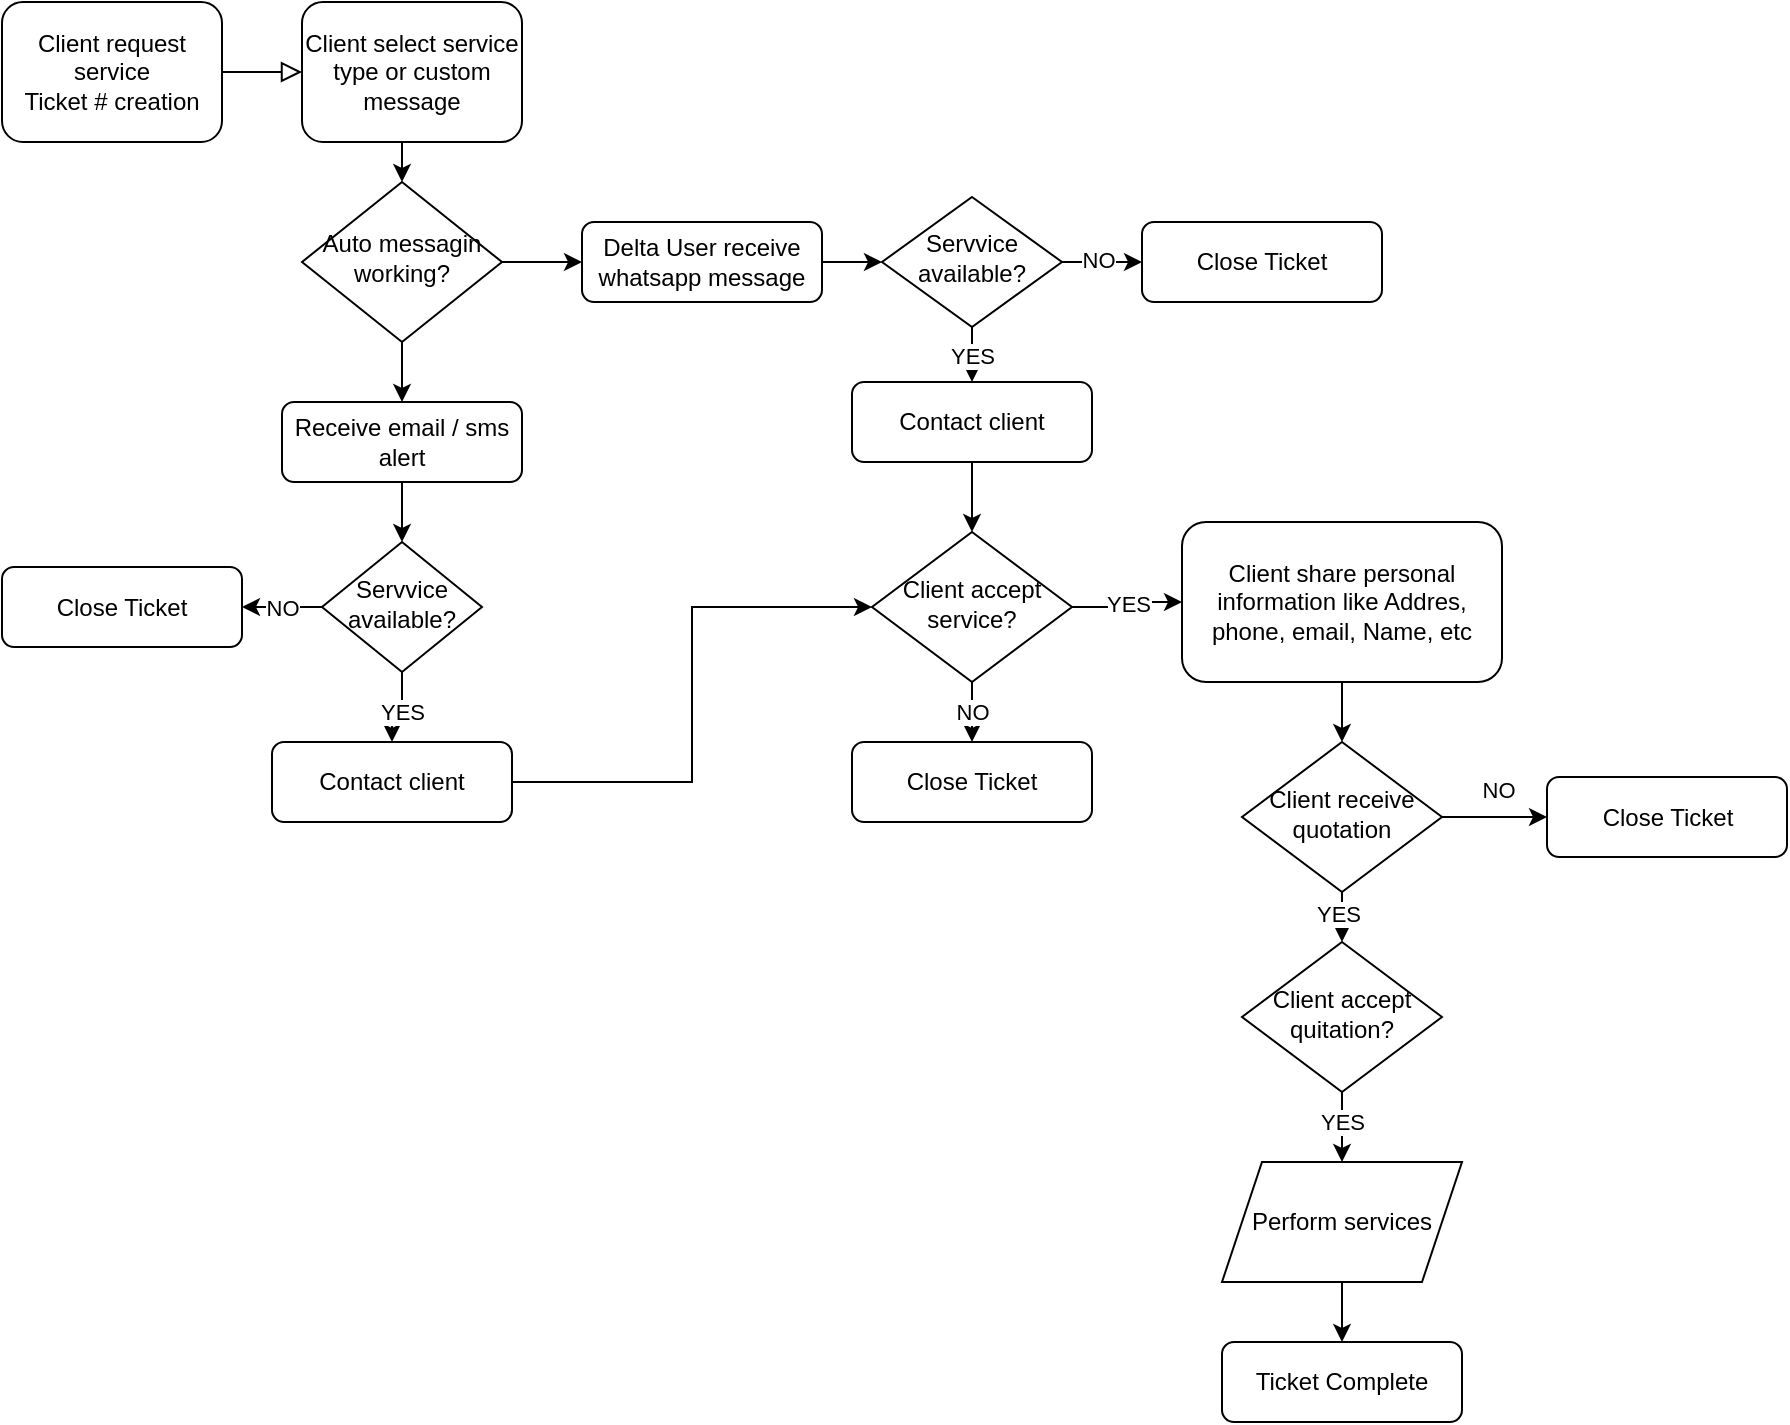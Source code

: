 <mxfile version="25.0.3">
  <diagram id="C5RBs43oDa-KdzZeNtuy" name="Page-1">
    <mxGraphModel dx="1674" dy="772" grid="1" gridSize="10" guides="1" tooltips="1" connect="1" arrows="1" fold="1" page="1" pageScale="1" pageWidth="827" pageHeight="1169" math="0" shadow="0">
      <root>
        <mxCell id="WIyWlLk6GJQsqaUBKTNV-0" />
        <mxCell id="WIyWlLk6GJQsqaUBKTNV-1" parent="WIyWlLk6GJQsqaUBKTNV-0" />
        <mxCell id="WIyWlLk6GJQsqaUBKTNV-2" value="" style="rounded=0;html=1;jettySize=auto;orthogonalLoop=1;fontSize=11;endArrow=block;endFill=0;endSize=8;strokeWidth=1;shadow=0;labelBackgroundColor=none;edgeStyle=orthogonalEdgeStyle;entryX=0;entryY=0.5;entryDx=0;entryDy=0;" parent="WIyWlLk6GJQsqaUBKTNV-1" source="WIyWlLk6GJQsqaUBKTNV-3" target="zZMZ-2qeAyGzSsLoZhNn-19" edge="1">
          <mxGeometry relative="1" as="geometry">
            <mxPoint x="155" y="90" as="targetPoint" />
          </mxGeometry>
        </mxCell>
        <mxCell id="WIyWlLk6GJQsqaUBKTNV-3" value="Client request service&lt;br&gt;Ticket # creation" style="rounded=1;whiteSpace=wrap;html=1;fontSize=12;glass=0;strokeWidth=1;shadow=0;" parent="WIyWlLk6GJQsqaUBKTNV-1" vertex="1">
          <mxGeometry x="10" y="10" width="110" height="70" as="geometry" />
        </mxCell>
        <mxCell id="zZMZ-2qeAyGzSsLoZhNn-25" style="edgeStyle=orthogonalEdgeStyle;rounded=0;orthogonalLoop=1;jettySize=auto;html=1;entryX=0.5;entryY=0;entryDx=0;entryDy=0;" edge="1" parent="WIyWlLk6GJQsqaUBKTNV-1" source="WIyWlLk6GJQsqaUBKTNV-6" target="WIyWlLk6GJQsqaUBKTNV-12">
          <mxGeometry relative="1" as="geometry" />
        </mxCell>
        <mxCell id="zZMZ-2qeAyGzSsLoZhNn-27" style="edgeStyle=orthogonalEdgeStyle;rounded=0;orthogonalLoop=1;jettySize=auto;html=1;entryX=0;entryY=0.5;entryDx=0;entryDy=0;" edge="1" parent="WIyWlLk6GJQsqaUBKTNV-1" source="WIyWlLk6GJQsqaUBKTNV-6" target="WIyWlLk6GJQsqaUBKTNV-7">
          <mxGeometry relative="1" as="geometry" />
        </mxCell>
        <mxCell id="WIyWlLk6GJQsqaUBKTNV-6" value="Auto messagin working?" style="rhombus;whiteSpace=wrap;html=1;shadow=0;fontFamily=Helvetica;fontSize=12;align=center;strokeWidth=1;spacing=6;spacingTop=-4;" parent="WIyWlLk6GJQsqaUBKTNV-1" vertex="1">
          <mxGeometry x="160" y="100" width="100" height="80" as="geometry" />
        </mxCell>
        <mxCell id="zZMZ-2qeAyGzSsLoZhNn-29" style="edgeStyle=orthogonalEdgeStyle;rounded=0;orthogonalLoop=1;jettySize=auto;html=1;" edge="1" parent="WIyWlLk6GJQsqaUBKTNV-1" source="WIyWlLk6GJQsqaUBKTNV-7" target="zZMZ-2qeAyGzSsLoZhNn-28">
          <mxGeometry relative="1" as="geometry" />
        </mxCell>
        <mxCell id="WIyWlLk6GJQsqaUBKTNV-7" value="Delta User receive whatsapp message" style="rounded=1;whiteSpace=wrap;html=1;fontSize=12;glass=0;strokeWidth=1;shadow=0;" parent="WIyWlLk6GJQsqaUBKTNV-1" vertex="1">
          <mxGeometry x="300" y="120" width="120" height="40" as="geometry" />
        </mxCell>
        <mxCell id="zZMZ-2qeAyGzSsLoZhNn-56" style="edgeStyle=orthogonalEdgeStyle;rounded=0;orthogonalLoop=1;jettySize=auto;html=1;entryX=0;entryY=0.5;entryDx=0;entryDy=0;" edge="1" parent="WIyWlLk6GJQsqaUBKTNV-1" source="WIyWlLk6GJQsqaUBKTNV-11" target="zZMZ-2qeAyGzSsLoZhNn-12">
          <mxGeometry relative="1" as="geometry" />
        </mxCell>
        <mxCell id="WIyWlLk6GJQsqaUBKTNV-11" value="Contact client" style="rounded=1;whiteSpace=wrap;html=1;fontSize=12;glass=0;strokeWidth=1;shadow=0;" parent="WIyWlLk6GJQsqaUBKTNV-1" vertex="1">
          <mxGeometry x="145" y="380" width="120" height="40" as="geometry" />
        </mxCell>
        <mxCell id="zZMZ-2qeAyGzSsLoZhNn-30" style="edgeStyle=orthogonalEdgeStyle;rounded=0;orthogonalLoop=1;jettySize=auto;html=1;exitX=0.5;exitY=1;exitDx=0;exitDy=0;entryX=0.5;entryY=0;entryDx=0;entryDy=0;" edge="1" parent="WIyWlLk6GJQsqaUBKTNV-1" source="WIyWlLk6GJQsqaUBKTNV-12" target="zZMZ-2qeAyGzSsLoZhNn-20">
          <mxGeometry relative="1" as="geometry" />
        </mxCell>
        <mxCell id="WIyWlLk6GJQsqaUBKTNV-12" value="Receive email / sms alert" style="rounded=1;whiteSpace=wrap;html=1;fontSize=12;glass=0;strokeWidth=1;shadow=0;" parent="WIyWlLk6GJQsqaUBKTNV-1" vertex="1">
          <mxGeometry x="150" y="210" width="120" height="40" as="geometry" />
        </mxCell>
        <mxCell id="zZMZ-2qeAyGzSsLoZhNn-45" style="edgeStyle=orthogonalEdgeStyle;rounded=0;orthogonalLoop=1;jettySize=auto;html=1;entryX=0.5;entryY=0;entryDx=0;entryDy=0;" edge="1" parent="WIyWlLk6GJQsqaUBKTNV-1" target="zZMZ-2qeAyGzSsLoZhNn-43">
          <mxGeometry relative="1" as="geometry">
            <mxPoint x="680" y="350" as="sourcePoint" />
          </mxGeometry>
        </mxCell>
        <mxCell id="zZMZ-2qeAyGzSsLoZhNn-34" value="NO" style="edgeStyle=orthogonalEdgeStyle;rounded=0;orthogonalLoop=1;jettySize=auto;html=1;entryX=0.5;entryY=0;entryDx=0;entryDy=0;" edge="1" parent="WIyWlLk6GJQsqaUBKTNV-1" source="zZMZ-2qeAyGzSsLoZhNn-12" target="zZMZ-2qeAyGzSsLoZhNn-24">
          <mxGeometry relative="1" as="geometry" />
        </mxCell>
        <mxCell id="zZMZ-2qeAyGzSsLoZhNn-35" value="YES" style="edgeStyle=orthogonalEdgeStyle;rounded=0;orthogonalLoop=1;jettySize=auto;html=1;" edge="1" parent="WIyWlLk6GJQsqaUBKTNV-1" source="zZMZ-2qeAyGzSsLoZhNn-12" target="zZMZ-2qeAyGzSsLoZhNn-14">
          <mxGeometry relative="1" as="geometry" />
        </mxCell>
        <mxCell id="zZMZ-2qeAyGzSsLoZhNn-12" value="Client accept service?" style="rhombus;whiteSpace=wrap;html=1;shadow=0;fontFamily=Helvetica;fontSize=12;align=center;strokeWidth=1;spacing=6;spacingTop=-4;" vertex="1" parent="WIyWlLk6GJQsqaUBKTNV-1">
          <mxGeometry x="445" y="275" width="100" height="75" as="geometry" />
        </mxCell>
        <mxCell id="zZMZ-2qeAyGzSsLoZhNn-14" value="Client share personal information like Addres, phone, email, Name, etc" style="rounded=1;whiteSpace=wrap;html=1;fontSize=12;glass=0;strokeWidth=1;shadow=0;" vertex="1" parent="WIyWlLk6GJQsqaUBKTNV-1">
          <mxGeometry x="600" y="270" width="160" height="80" as="geometry" />
        </mxCell>
        <mxCell id="zZMZ-2qeAyGzSsLoZhNn-26" style="edgeStyle=orthogonalEdgeStyle;rounded=0;orthogonalLoop=1;jettySize=auto;html=1;exitX=0.5;exitY=1;exitDx=0;exitDy=0;entryX=0.5;entryY=0;entryDx=0;entryDy=0;" edge="1" parent="WIyWlLk6GJQsqaUBKTNV-1" source="zZMZ-2qeAyGzSsLoZhNn-19" target="WIyWlLk6GJQsqaUBKTNV-6">
          <mxGeometry relative="1" as="geometry" />
        </mxCell>
        <mxCell id="zZMZ-2qeAyGzSsLoZhNn-19" value="Client select service type or custom message" style="rounded=1;whiteSpace=wrap;html=1;fontSize=12;glass=0;strokeWidth=1;shadow=0;" vertex="1" parent="WIyWlLk6GJQsqaUBKTNV-1">
          <mxGeometry x="160" y="10" width="110" height="70" as="geometry" />
        </mxCell>
        <mxCell id="zZMZ-2qeAyGzSsLoZhNn-31" value="YES" style="edgeStyle=orthogonalEdgeStyle;rounded=0;orthogonalLoop=1;jettySize=auto;html=1;entryX=0.5;entryY=0;entryDx=0;entryDy=0;" edge="1" parent="WIyWlLk6GJQsqaUBKTNV-1" source="zZMZ-2qeAyGzSsLoZhNn-20" target="WIyWlLk6GJQsqaUBKTNV-11">
          <mxGeometry relative="1" as="geometry" />
        </mxCell>
        <mxCell id="zZMZ-2qeAyGzSsLoZhNn-59" value="NO" style="edgeStyle=orthogonalEdgeStyle;rounded=0;orthogonalLoop=1;jettySize=auto;html=1;entryX=1;entryY=0.5;entryDx=0;entryDy=0;" edge="1" parent="WIyWlLk6GJQsqaUBKTNV-1" source="zZMZ-2qeAyGzSsLoZhNn-20" target="zZMZ-2qeAyGzSsLoZhNn-58">
          <mxGeometry relative="1" as="geometry" />
        </mxCell>
        <mxCell id="zZMZ-2qeAyGzSsLoZhNn-20" value="Servvice available?" style="rhombus;whiteSpace=wrap;html=1;shadow=0;fontFamily=Helvetica;fontSize=12;align=center;strokeWidth=1;spacing=6;spacingTop=-4;" vertex="1" parent="WIyWlLk6GJQsqaUBKTNV-1">
          <mxGeometry x="170" y="280" width="80" height="65" as="geometry" />
        </mxCell>
        <mxCell id="zZMZ-2qeAyGzSsLoZhNn-24" value="Close Ticket" style="rounded=1;whiteSpace=wrap;html=1;fontSize=12;glass=0;strokeWidth=1;shadow=0;" vertex="1" parent="WIyWlLk6GJQsqaUBKTNV-1">
          <mxGeometry x="435" y="380" width="120" height="40" as="geometry" />
        </mxCell>
        <mxCell id="zZMZ-2qeAyGzSsLoZhNn-38" style="edgeStyle=orthogonalEdgeStyle;rounded=0;orthogonalLoop=1;jettySize=auto;html=1;exitX=1;exitY=0.5;exitDx=0;exitDy=0;entryX=0;entryY=0.5;entryDx=0;entryDy=0;" edge="1" parent="WIyWlLk6GJQsqaUBKTNV-1" source="zZMZ-2qeAyGzSsLoZhNn-28" target="zZMZ-2qeAyGzSsLoZhNn-36">
          <mxGeometry relative="1" as="geometry" />
        </mxCell>
        <mxCell id="zZMZ-2qeAyGzSsLoZhNn-39" value="NO" style="edgeLabel;html=1;align=center;verticalAlign=middle;resizable=0;points=[];" vertex="1" connectable="0" parent="zZMZ-2qeAyGzSsLoZhNn-38">
          <mxGeometry x="-0.1" y="1" relative="1" as="geometry">
            <mxPoint as="offset" />
          </mxGeometry>
        </mxCell>
        <mxCell id="zZMZ-2qeAyGzSsLoZhNn-41" value="YES" style="edgeStyle=orthogonalEdgeStyle;rounded=0;orthogonalLoop=1;jettySize=auto;html=1;exitX=0.5;exitY=1;exitDx=0;exitDy=0;entryX=0.5;entryY=0;entryDx=0;entryDy=0;" edge="1" parent="WIyWlLk6GJQsqaUBKTNV-1" source="zZMZ-2qeAyGzSsLoZhNn-28" target="zZMZ-2qeAyGzSsLoZhNn-40">
          <mxGeometry relative="1" as="geometry" />
        </mxCell>
        <mxCell id="zZMZ-2qeAyGzSsLoZhNn-28" value="Servvice available?" style="rhombus;whiteSpace=wrap;html=1;shadow=0;fontFamily=Helvetica;fontSize=12;align=center;strokeWidth=1;spacing=6;spacingTop=-4;" vertex="1" parent="WIyWlLk6GJQsqaUBKTNV-1">
          <mxGeometry x="450" y="107.5" width="90" height="65" as="geometry" />
        </mxCell>
        <mxCell id="zZMZ-2qeAyGzSsLoZhNn-36" value="Close Ticket" style="rounded=1;whiteSpace=wrap;html=1;fontSize=12;glass=0;strokeWidth=1;shadow=0;" vertex="1" parent="WIyWlLk6GJQsqaUBKTNV-1">
          <mxGeometry x="580" y="120" width="120" height="40" as="geometry" />
        </mxCell>
        <mxCell id="zZMZ-2qeAyGzSsLoZhNn-42" style="edgeStyle=orthogonalEdgeStyle;rounded=0;orthogonalLoop=1;jettySize=auto;html=1;exitX=0.5;exitY=1;exitDx=0;exitDy=0;entryX=0.5;entryY=0;entryDx=0;entryDy=0;" edge="1" parent="WIyWlLk6GJQsqaUBKTNV-1" source="zZMZ-2qeAyGzSsLoZhNn-40" target="zZMZ-2qeAyGzSsLoZhNn-12">
          <mxGeometry relative="1" as="geometry" />
        </mxCell>
        <mxCell id="zZMZ-2qeAyGzSsLoZhNn-40" value="Contact client" style="rounded=1;whiteSpace=wrap;html=1;fontSize=12;glass=0;strokeWidth=1;shadow=0;" vertex="1" parent="WIyWlLk6GJQsqaUBKTNV-1">
          <mxGeometry x="435" y="200" width="120" height="40" as="geometry" />
        </mxCell>
        <mxCell id="zZMZ-2qeAyGzSsLoZhNn-50" style="edgeStyle=orthogonalEdgeStyle;rounded=0;orthogonalLoop=1;jettySize=auto;html=1;entryX=0.5;entryY=0;entryDx=0;entryDy=0;" edge="1" parent="WIyWlLk6GJQsqaUBKTNV-1" source="zZMZ-2qeAyGzSsLoZhNn-43" target="zZMZ-2qeAyGzSsLoZhNn-46">
          <mxGeometry relative="1" as="geometry" />
        </mxCell>
        <mxCell id="zZMZ-2qeAyGzSsLoZhNn-52" value="YES" style="edgeLabel;html=1;align=center;verticalAlign=middle;resizable=0;points=[];" vertex="1" connectable="0" parent="zZMZ-2qeAyGzSsLoZhNn-50">
          <mxGeometry x="0.491" y="-2" relative="1" as="geometry">
            <mxPoint as="offset" />
          </mxGeometry>
        </mxCell>
        <mxCell id="zZMZ-2qeAyGzSsLoZhNn-53" style="edgeStyle=orthogonalEdgeStyle;rounded=0;orthogonalLoop=1;jettySize=auto;html=1;entryX=0;entryY=0.5;entryDx=0;entryDy=0;" edge="1" parent="WIyWlLk6GJQsqaUBKTNV-1" source="zZMZ-2qeAyGzSsLoZhNn-43" target="zZMZ-2qeAyGzSsLoZhNn-47">
          <mxGeometry relative="1" as="geometry" />
        </mxCell>
        <mxCell id="zZMZ-2qeAyGzSsLoZhNn-54" value="NO" style="edgeLabel;html=1;align=center;verticalAlign=middle;resizable=0;points=[];" vertex="1" connectable="0" parent="zZMZ-2qeAyGzSsLoZhNn-53">
          <mxGeometry x="0.059" y="5" relative="1" as="geometry">
            <mxPoint y="-9" as="offset" />
          </mxGeometry>
        </mxCell>
        <mxCell id="zZMZ-2qeAyGzSsLoZhNn-43" value="Client receive quotation" style="rhombus;whiteSpace=wrap;html=1;shadow=0;fontFamily=Helvetica;fontSize=12;align=center;strokeWidth=1;spacing=6;spacingTop=-4;" vertex="1" parent="WIyWlLk6GJQsqaUBKTNV-1">
          <mxGeometry x="630" y="380" width="100" height="75" as="geometry" />
        </mxCell>
        <mxCell id="zZMZ-2qeAyGzSsLoZhNn-49" style="edgeStyle=orthogonalEdgeStyle;rounded=0;orthogonalLoop=1;jettySize=auto;html=1;entryX=0.5;entryY=0;entryDx=0;entryDy=0;" edge="1" parent="WIyWlLk6GJQsqaUBKTNV-1" source="zZMZ-2qeAyGzSsLoZhNn-46" target="zZMZ-2qeAyGzSsLoZhNn-48">
          <mxGeometry relative="1" as="geometry" />
        </mxCell>
        <mxCell id="zZMZ-2qeAyGzSsLoZhNn-51" value="YES" style="edgeLabel;html=1;align=center;verticalAlign=middle;resizable=0;points=[];" vertex="1" connectable="0" parent="zZMZ-2qeAyGzSsLoZhNn-49">
          <mxGeometry x="0.111" relative="1" as="geometry">
            <mxPoint as="offset" />
          </mxGeometry>
        </mxCell>
        <mxCell id="zZMZ-2qeAyGzSsLoZhNn-46" value="Client accept quitation?" style="rhombus;whiteSpace=wrap;html=1;shadow=0;fontFamily=Helvetica;fontSize=12;align=center;strokeWidth=1;spacing=6;spacingTop=-4;" vertex="1" parent="WIyWlLk6GJQsqaUBKTNV-1">
          <mxGeometry x="630" y="480" width="100" height="75" as="geometry" />
        </mxCell>
        <mxCell id="zZMZ-2qeAyGzSsLoZhNn-47" value="Close Ticket" style="rounded=1;whiteSpace=wrap;html=1;fontSize=12;glass=0;strokeWidth=1;shadow=0;" vertex="1" parent="WIyWlLk6GJQsqaUBKTNV-1">
          <mxGeometry x="782.5" y="397.5" width="120" height="40" as="geometry" />
        </mxCell>
        <mxCell id="zZMZ-2qeAyGzSsLoZhNn-61" style="edgeStyle=orthogonalEdgeStyle;rounded=0;orthogonalLoop=1;jettySize=auto;html=1;entryX=0.5;entryY=0;entryDx=0;entryDy=0;" edge="1" parent="WIyWlLk6GJQsqaUBKTNV-1" source="zZMZ-2qeAyGzSsLoZhNn-48" target="zZMZ-2qeAyGzSsLoZhNn-60">
          <mxGeometry relative="1" as="geometry" />
        </mxCell>
        <mxCell id="zZMZ-2qeAyGzSsLoZhNn-48" value="Perform services" style="shape=parallelogram;perimeter=parallelogramPerimeter;whiteSpace=wrap;html=1;fixedSize=1;" vertex="1" parent="WIyWlLk6GJQsqaUBKTNV-1">
          <mxGeometry x="620" y="590" width="120" height="60" as="geometry" />
        </mxCell>
        <mxCell id="zZMZ-2qeAyGzSsLoZhNn-58" value="Close Ticket" style="rounded=1;whiteSpace=wrap;html=1;fontSize=12;glass=0;strokeWidth=1;shadow=0;" vertex="1" parent="WIyWlLk6GJQsqaUBKTNV-1">
          <mxGeometry x="10" y="292.5" width="120" height="40" as="geometry" />
        </mxCell>
        <mxCell id="zZMZ-2qeAyGzSsLoZhNn-60" value="Ticket Complete" style="rounded=1;whiteSpace=wrap;html=1;fontSize=12;glass=0;strokeWidth=1;shadow=0;" vertex="1" parent="WIyWlLk6GJQsqaUBKTNV-1">
          <mxGeometry x="620" y="680" width="120" height="40" as="geometry" />
        </mxCell>
      </root>
    </mxGraphModel>
  </diagram>
</mxfile>
